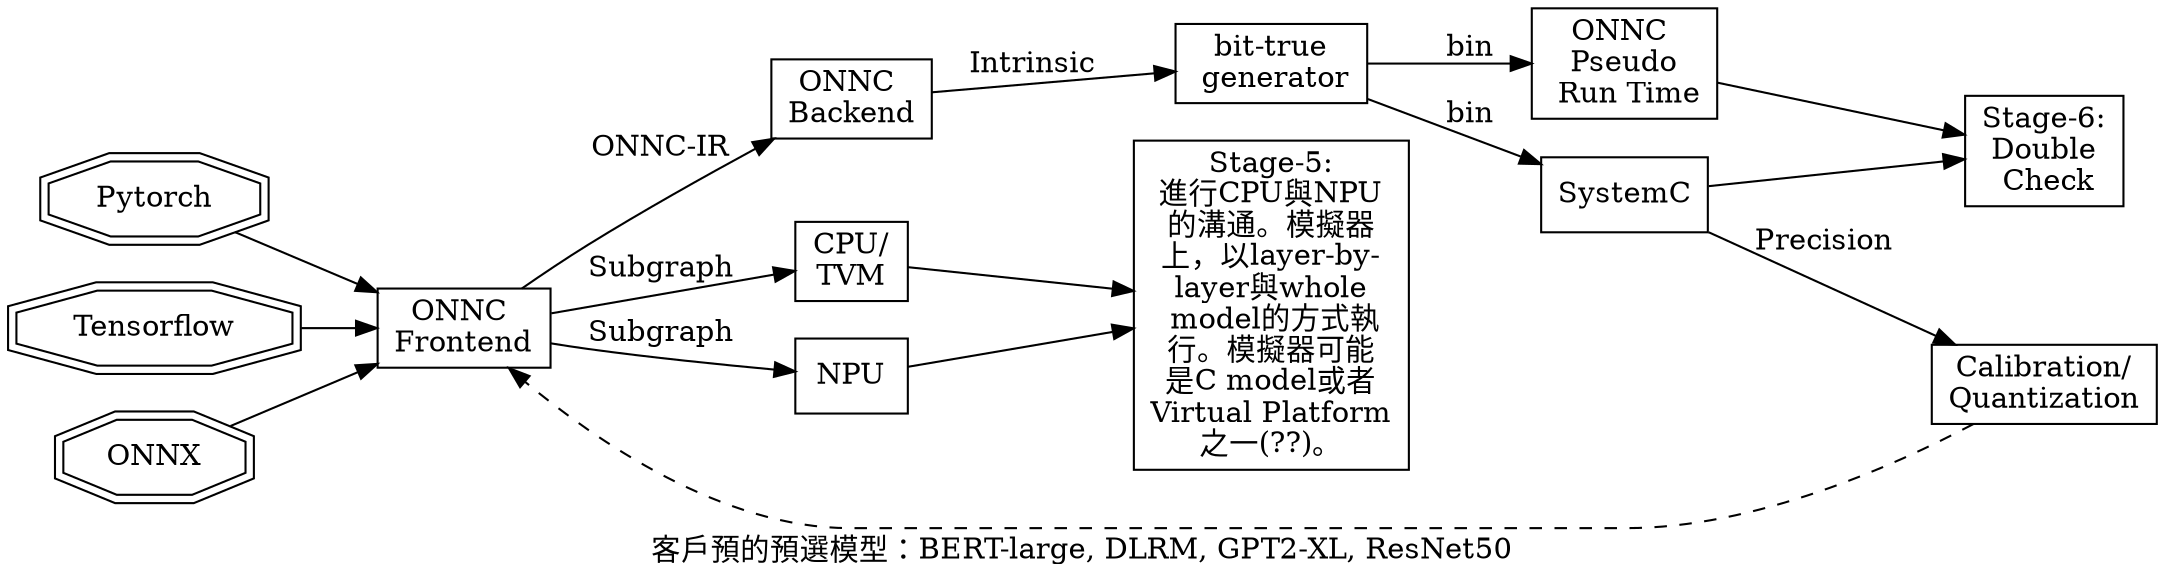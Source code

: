 // dot -Tpng sow.gv -o sow.png
digraph G {

  rankdir=LR;

  label="客戶預的預選模型：BERT-large, DLRM, GPT2-XL, ResNet50";
  subgraph S0 {
    label = "Get Code";
    node [shape=box]; ONNC_FE [label="ONNC \nFrontend"]; ONNC_BE [label="ONNC \nBackend"];
  }

  subgraph S1 {
    label = "Select Frame";
    node [shape=doubleoctagon]; Pytorch,Tensorflow,ONNX;
  }

  subgraph S3 {
    label = "Define Intrinsic";
  }

  subgraph S4 {
    label = "CodeGen";
    node [shape=box]; BitGen [label="bit-true\n generator"]; PseudoRunTime [label="ONNC \nPseudo\n Run Time"];
    node [shape=box]; Simulator;
  }

  //node [shape=box]; S5 [label="Stage-5:確認ONNC編譯器的正確性。\n客戶的預選模型都能翻譯成\nCPU與NPU能夠直接執行的library call，\n並且透過簡單的方式進行CPU與NPU的溝通。\n驗收方式是在能夠執行的模擬器上，\n以layer-by-layer與whole model的方式執行。\n模擬器可能是C model或者Virtual Platform之一。"];
  node [shape=box]; S5 [label="Stage-5:\n進行CPU與NPU\n的溝通。模擬器\n上，以layer-by-\nlayer與whole\n model的方式執\n行。模擬器可能\n是C model或者\nVirtual Platform\n之一(??)。"];
  node [shape=box]; Check [label="Stage-6:\nDouble\n Check"]; Calibration [label="Calibration/\nQuantization"]; Simulator [label="SystemC"];

  Pytorch -> ONNC_FE;
  Tensorflow -> ONNC_FE;
  ONNX -> ONNC_FE;
  ONNC_FE -> ONNC_BE [label="ONNC-IR"]; // stage 2
  ONNC_FE -> "CPU/\nTVM" [label="Subgraph"]; // stage 2
  ONNC_FE -> "NPU" [label="Subgraph"]; // stage 2

  ONNC_BE -> BitGen [label="Intrinsic"]; // stage 3

  BitGen -> Simulator [label="bin"]; // stage 4
  BitGen -> PseudoRunTime [label="bin"]; // stage 4

  Simulator -> Check; // stage 6
  PseudoRunTime -> Check; // stage 6

  "CPU/\nTVM" -> S5;
  "NPU" -> S5;

  Simulator -> Calibration [label="Precision"]; // stage 7

  Calibration -> ONNC_FE [style=dashed];
}
